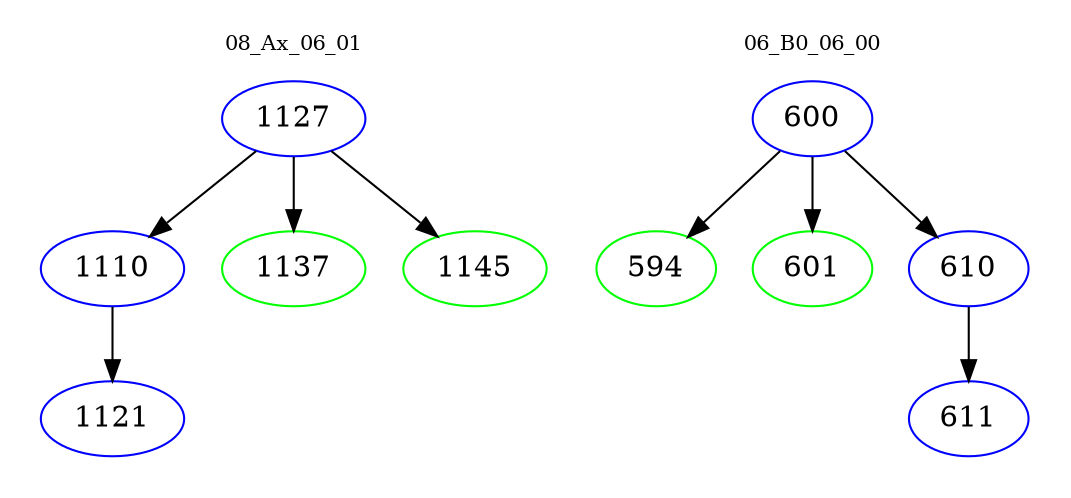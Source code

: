 digraph{
subgraph cluster_0 {
color = white
label = "08_Ax_06_01";
fontsize=10;
T0_1127 [label="1127", color="blue"]
T0_1127 -> T0_1110 [color="black"]
T0_1110 [label="1110", color="blue"]
T0_1110 -> T0_1121 [color="black"]
T0_1121 [label="1121", color="blue"]
T0_1127 -> T0_1137 [color="black"]
T0_1137 [label="1137", color="green"]
T0_1127 -> T0_1145 [color="black"]
T0_1145 [label="1145", color="green"]
}
subgraph cluster_1 {
color = white
label = "06_B0_06_00";
fontsize=10;
T1_600 [label="600", color="blue"]
T1_600 -> T1_594 [color="black"]
T1_594 [label="594", color="green"]
T1_600 -> T1_601 [color="black"]
T1_601 [label="601", color="green"]
T1_600 -> T1_610 [color="black"]
T1_610 [label="610", color="blue"]
T1_610 -> T1_611 [color="black"]
T1_611 [label="611", color="blue"]
}
}
